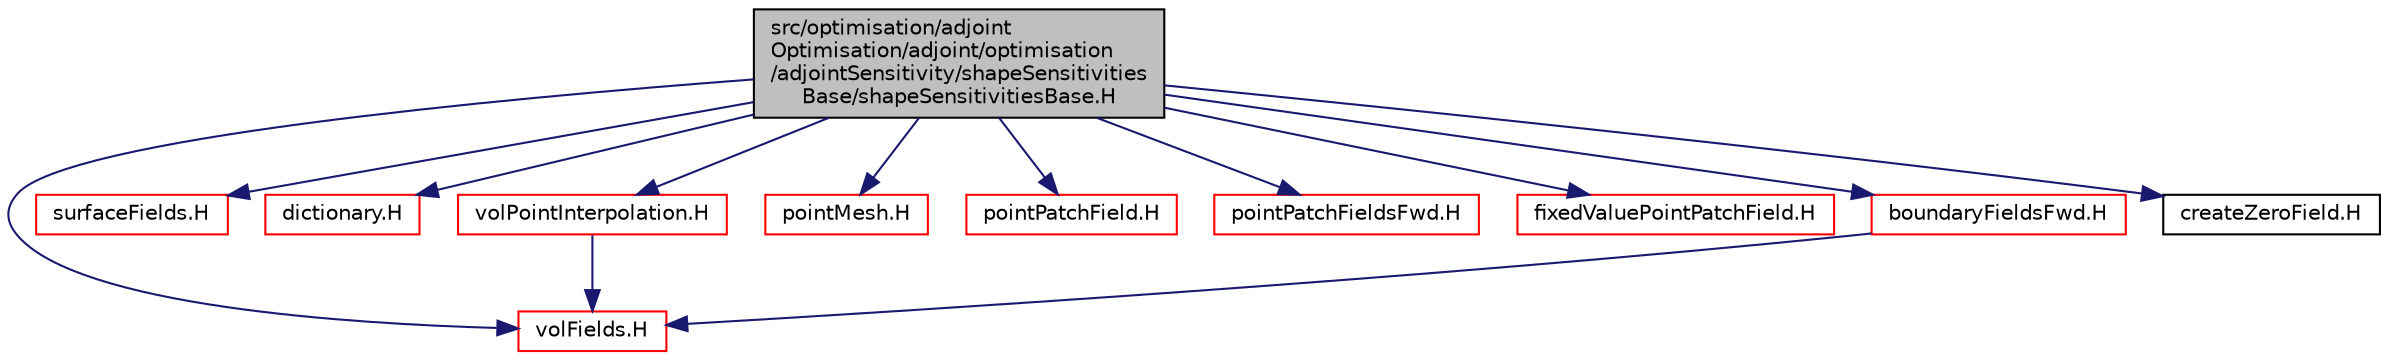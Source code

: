 digraph "src/optimisation/adjointOptimisation/adjoint/optimisation/adjointSensitivity/shapeSensitivitiesBase/shapeSensitivitiesBase.H"
{
  bgcolor="transparent";
  edge [fontname="Helvetica",fontsize="10",labelfontname="Helvetica",labelfontsize="10"];
  node [fontname="Helvetica",fontsize="10",shape=record];
  Node1 [label="src/optimisation/adjoint\lOptimisation/adjoint/optimisation\l/adjointSensitivity/shapeSensitivities\lBase/shapeSensitivitiesBase.H",height=0.2,width=0.4,color="black", fillcolor="grey75", style="filled" fontcolor="black"];
  Node1 -> Node2 [color="midnightblue",fontsize="10",style="solid",fontname="Helvetica"];
  Node2 [label="volFields.H",height=0.2,width=0.4,color="red",URL="$volFields_8H.html"];
  Node1 -> Node3 [color="midnightblue",fontsize="10",style="solid",fontname="Helvetica"];
  Node3 [label="surfaceFields.H",height=0.2,width=0.4,color="red",URL="$surfaceFields_8H.html",tooltip="Foam::surfaceFields. "];
  Node1 -> Node4 [color="midnightblue",fontsize="10",style="solid",fontname="Helvetica"];
  Node4 [label="dictionary.H",height=0.2,width=0.4,color="red",URL="$dictionary_8H.html"];
  Node1 -> Node5 [color="midnightblue",fontsize="10",style="solid",fontname="Helvetica"];
  Node5 [label="volPointInterpolation.H",height=0.2,width=0.4,color="red",URL="$volPointInterpolation_8H.html"];
  Node5 -> Node2 [color="midnightblue",fontsize="10",style="solid",fontname="Helvetica"];
  Node1 -> Node6 [color="midnightblue",fontsize="10",style="solid",fontname="Helvetica"];
  Node6 [label="pointMesh.H",height=0.2,width=0.4,color="red",URL="$pointMesh_8H.html"];
  Node1 -> Node7 [color="midnightblue",fontsize="10",style="solid",fontname="Helvetica"];
  Node7 [label="pointPatchField.H",height=0.2,width=0.4,color="red",URL="$pointPatchField_8H.html"];
  Node1 -> Node8 [color="midnightblue",fontsize="10",style="solid",fontname="Helvetica"];
  Node8 [label="pointPatchFieldsFwd.H",height=0.2,width=0.4,color="red",URL="$pointPatchFieldsFwd_8H.html"];
  Node1 -> Node9 [color="midnightblue",fontsize="10",style="solid",fontname="Helvetica"];
  Node9 [label="fixedValuePointPatchField.H",height=0.2,width=0.4,color="red",URL="$fixedValuePointPatchField_8H.html"];
  Node1 -> Node10 [color="midnightblue",fontsize="10",style="solid",fontname="Helvetica"];
  Node10 [label="boundaryFieldsFwd.H",height=0.2,width=0.4,color="red",URL="$boundaryFieldsFwd_8H.html",tooltip="Useful typenames for fields defined only at the boundaries. "];
  Node10 -> Node2 [color="midnightblue",fontsize="10",style="solid",fontname="Helvetica"];
  Node1 -> Node11 [color="midnightblue",fontsize="10",style="solid",fontname="Helvetica"];
  Node11 [label="createZeroField.H",height=0.2,width=0.4,color="black",URL="$createZeroField_8H.html"];
}
